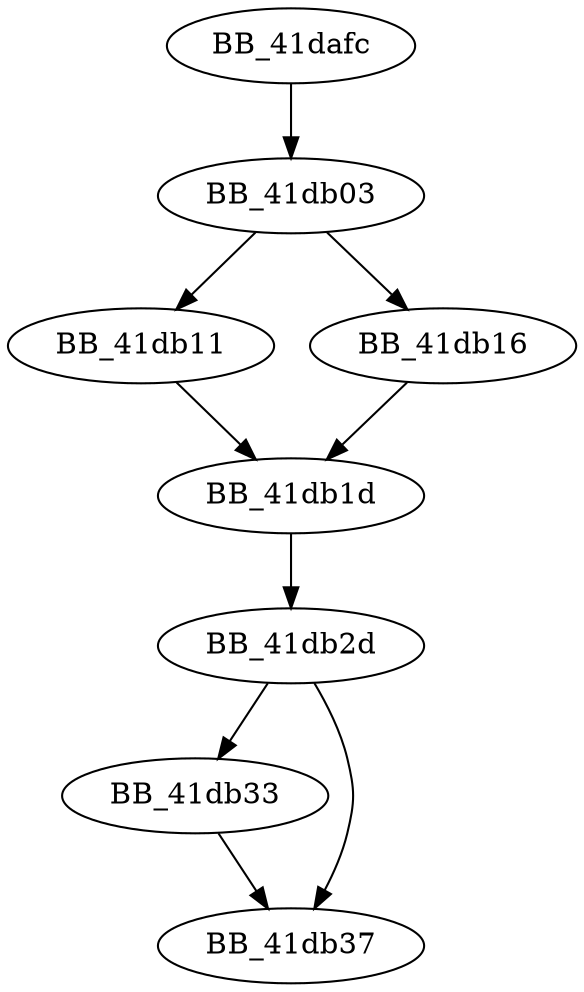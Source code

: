 DiGraph _GetLcidFromLanguage{
BB_41dafc->BB_41db03
BB_41db03->BB_41db11
BB_41db03->BB_41db16
BB_41db11->BB_41db1d
BB_41db16->BB_41db1d
BB_41db1d->BB_41db2d
BB_41db2d->BB_41db33
BB_41db2d->BB_41db37
BB_41db33->BB_41db37
}
